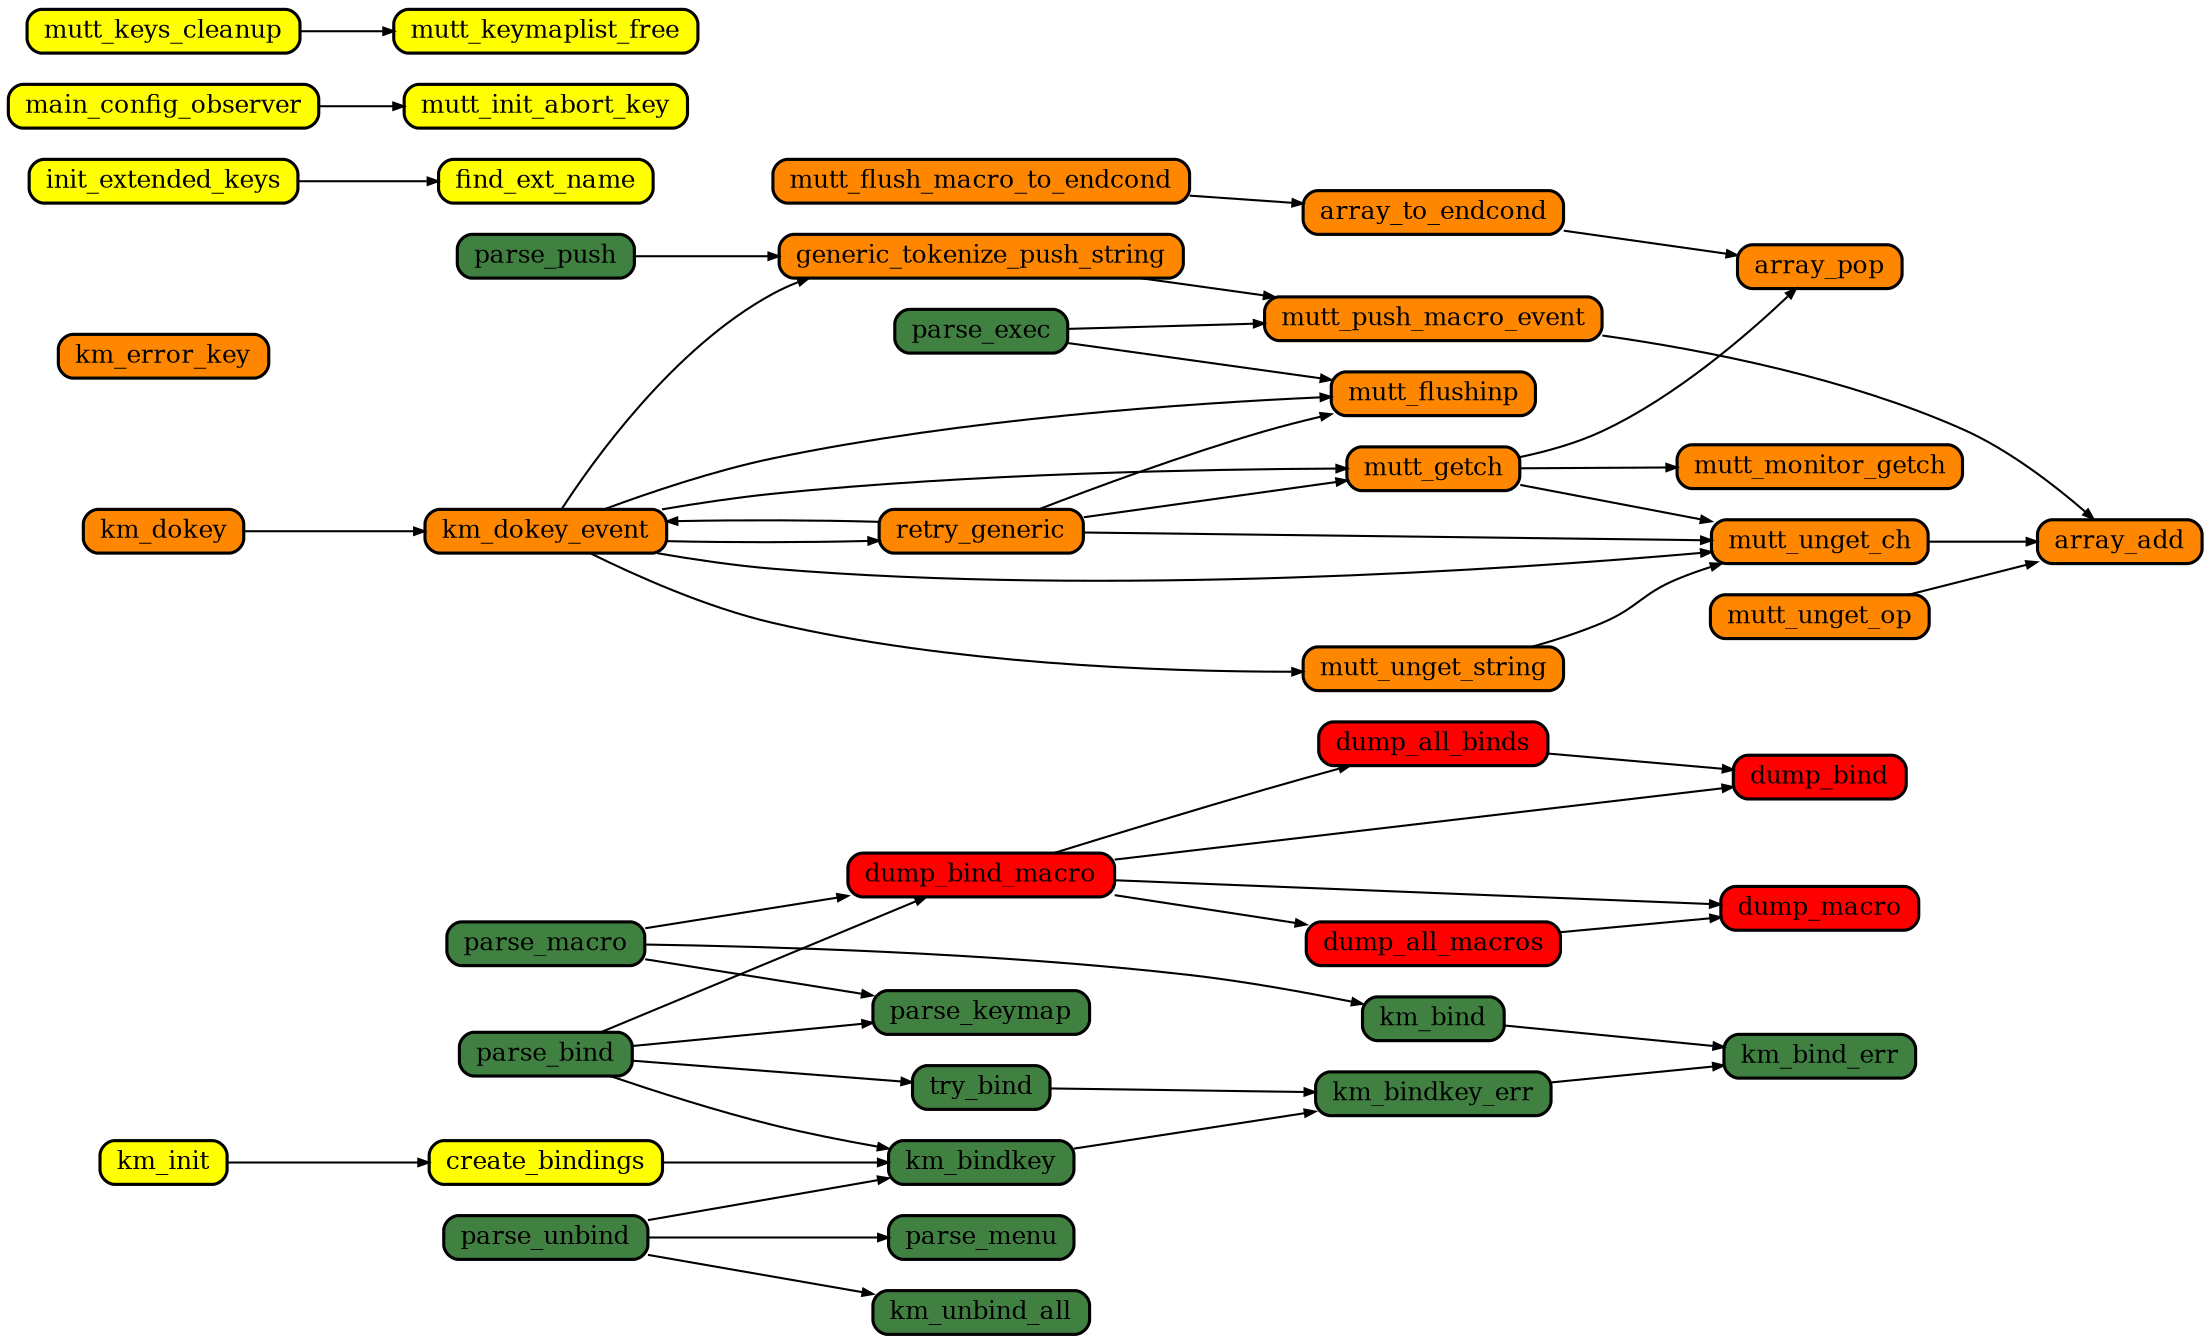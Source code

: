digraph callgraph {
	graph [
		rankdir="LR"
		nodesep="0.2"
		ranksep="0.5"
		compound="true"
	]

	node [
		shape="Mrecord"
		fontsize="12"
		fillcolor="#ffffff"
		style="filled"
		height="0.2"
		penwidth="1.5"
		color="black"
	]

	edge [
		penwidth="1.0"
		arrowsize="0.5"
	]

	// key/dump.c
	node [ fillcolor="#ff0000" ]
	dump_all_binds
	dump_all_macros
	dump_bind
	dump_bind_macro
	dump_macro

	// key/get.c
	node [ fillcolor="#ff8700" ]
	array_add
	array_pop
	array_to_endcond
	generic_tokenize_push_string
	km_dokey
	km_dokey_event
	km_error_key
	mutt_flushinp
	mutt_flush_macro_to_endcond
	mutt_getch
	mutt_monitor_getch
	mutt_push_macro_event
	mutt_unget_ch
	mutt_unget_op
	mutt_unget_string
	retry_generic

	// key/init.c
	node [ fillcolor="#ffff00" ]
	create_bindings
	find_ext_name
	init_extended_keys
	km_init
	main_config_observer
	mutt_init_abort_key
	mutt_keymaplist_free
	mutt_keys_cleanup

// 	// key/lib.c
// 	node [ fillcolor="#40ff40" ]
// 	alloc_keys
// 	get_op
// 	km_compare_keys
// 	km_expand_key
// 	km_expand_key_string
// 	km_find_func
// 	km_get_table
// 	km_keyname
// 	mutt_get_func
// 	mutt_keymap_free
// 	parsekeys
// 	parse_fkey
// 	parse_keycode

	// key/parse.c
	node [ fillcolor="#408040" ]
	km_bind
	km_bindkey
	km_bindkey_err
	km_bind_err
	km_unbind_all
	parse_bind
	parse_exec
	parse_keymap
	parse_macro
	parse_menu
	parse_push
	parse_unbind
	try_bind

	node [ fillcolor="#ffffff" ]
	create_bindings              -> km_bindkey
	init_extended_keys           -> find_ext_name
	km_init                      -> create_bindings
	main_config_observer         -> mutt_init_abort_key
	// mutt_init_abort_key          -> parsekeys
	// mutt_keymaplist_free         -> mutt_keymap_free
	mutt_keys_cleanup            -> mutt_keymaplist_free

	// dump_bind                    -> km_expand_key
	// dump_bind                    -> km_get_table
	// dump_bind                    -> mutt_get_func
	// dump_macro                   -> km_expand_key
	// generic_tokenize_push_string -> get_op
	// generic_tokenize_push_string -> km_get_table
	// generic_tokenize_push_string -> parse_fkey
	// km_bind_err                  -> alloc_keys
	// km_bind_err                  -> km_compare_keys
	// km_bind_err                  -> km_expand_key
	// km_bind_err                  -> mutt_keymap_free
	// km_bind_err                  -> parsekeys
	// km_dokey_event               -> km_get_table
	// km_dokey_event               -> mutt_get_func
	// km_error_key                 -> km_expand_key
	// km_error_key                 -> km_find_func
	// km_expand_key                -> km_keyname
	// km_expand_key_string         -> km_keyname
	// km_unbind_all                -> mutt_keymap_free
	// parsekeys                    -> parse_fkey
	// parsekeys                    -> parse_keycode
	// parse_bind                   -> get_op
	// parse_bind                   -> km_expand_key_string
	// parse_bind                   -> km_get_table
	// parse_exec                   -> get_op
	// parse_exec                   -> km_get_table
	// parse_macro                  -> km_expand_key_string
	// parse_unbind                 -> km_expand_key_string

	array_to_endcond             -> array_pop
	dump_all_binds               -> dump_bind
	dump_all_macros              -> dump_macro
	dump_bind_macro              -> dump_all_binds
	dump_bind_macro              -> dump_all_macros
	dump_bind_macro              -> dump_bind
	dump_bind_macro              -> dump_macro
	generic_tokenize_push_string -> mutt_push_macro_event
	km_bind                      -> km_bind_err
	km_bindkey                   -> km_bindkey_err
	km_bindkey_err               -> km_bind_err
	km_dokey                     -> km_dokey_event
	km_dokey_event               -> generic_tokenize_push_string
	km_dokey_event               -> mutt_flushinp
	km_dokey_event               -> mutt_getch
	km_dokey_event               -> mutt_unget_ch
	km_dokey_event               -> mutt_unget_string
	km_dokey_event               -> retry_generic
	mutt_flush_macro_to_endcond  -> array_to_endcond
	mutt_getch                   -> array_pop
	mutt_getch                   -> mutt_monitor_getch
	mutt_getch                   -> mutt_unget_ch
	mutt_push_macro_event        -> array_add
	mutt_unget_ch                -> array_add
	mutt_unget_op                -> array_add
	mutt_unget_string            -> mutt_unget_ch
	parse_bind                   -> dump_bind_macro
	parse_bind                   -> km_bindkey
	parse_bind                   -> parse_keymap
	parse_bind                   -> try_bind
	parse_exec                   -> mutt_flushinp
	parse_exec                   -> mutt_push_macro_event
	parse_macro                  -> dump_bind_macro
	parse_macro                  -> km_bind
	parse_macro                  -> parse_keymap
	parse_push                   -> generic_tokenize_push_string
	parse_unbind                 -> km_bindkey
	parse_unbind                 -> km_unbind_all
	parse_unbind                 -> parse_menu
	retry_generic                -> km_dokey_event
	retry_generic                -> mutt_flushinp
	retry_generic                -> mutt_getch
	retry_generic                -> mutt_unget_ch
	try_bind                     -> km_bindkey_err

}

